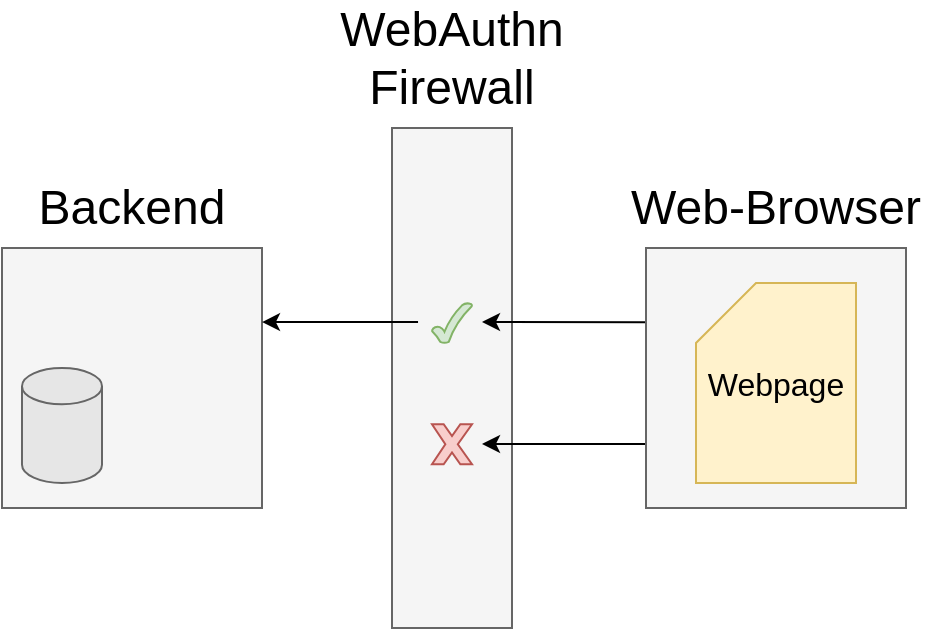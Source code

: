 <mxfile version="14.6.13" type="device"><diagram id="7t3TpQOkxmIEOThrlLYN" name="Page-1"><mxGraphModel dx="1155" dy="618" grid="1" gridSize="10" guides="1" tooltips="1" connect="1" arrows="1" fold="1" page="1" pageScale="1" pageWidth="850" pageHeight="1100" math="0" shadow="0"><root><mxCell id="0"/><mxCell id="1" parent="0"/><mxCell id="whO_wn3WvA1ll9CVyv5Z-7" value="" style="rounded=0;whiteSpace=wrap;html=1;fillColor=#f5f5f5;strokeColor=#666666;fontColor=#333333;" parent="1" vertex="1"><mxGeometry x="345" y="300" width="60" height="250" as="geometry"/></mxCell><mxCell id="whO_wn3WvA1ll9CVyv5Z-8" value="&lt;font style=&quot;font-size: 24px&quot;&gt;WebAuthn&lt;br&gt;Firewall&lt;/font&gt;" style="text;html=1;strokeColor=none;fillColor=none;align=center;verticalAlign=middle;whiteSpace=wrap;rounded=0;" parent="1" vertex="1"><mxGeometry x="310" y="250" width="130" height="30" as="geometry"/></mxCell><mxCell id="whO_wn3WvA1ll9CVyv5Z-9" value="" style="rounded=0;whiteSpace=wrap;html=1;fillColor=#f5f5f5;strokeColor=#666666;fontColor=#333333;" parent="1" vertex="1"><mxGeometry x="150" y="360" width="130" height="130" as="geometry"/></mxCell><mxCell id="whO_wn3WvA1ll9CVyv5Z-10" value="&lt;font style=&quot;font-size: 24px&quot;&gt;Backend&lt;/font&gt;" style="text;html=1;strokeColor=none;fillColor=none;align=center;verticalAlign=middle;whiteSpace=wrap;rounded=0;" parent="1" vertex="1"><mxGeometry x="150" y="330" width="130" height="20" as="geometry"/></mxCell><mxCell id="whO_wn3WvA1ll9CVyv5Z-11" value="" style="shape=cylinder3;whiteSpace=wrap;html=1;boundedLbl=1;backgroundOutline=1;size=9.069;strokeColor=#666666;fontColor=#333333;fillColor=#E6E6E6;" parent="1" vertex="1"><mxGeometry x="160" y="420" width="40" height="57.5" as="geometry"/></mxCell><mxCell id="whO_wn3WvA1ll9CVyv5Z-13" value="" style="endArrow=classic;html=1;exitX=0.001;exitY=0.754;exitDx=0;exitDy=0;exitPerimeter=0;" parent="1" edge="1" source="30UipiX_MAt0YcTEsGfO-1"><mxGeometry width="50" height="50" relative="1" as="geometry"><mxPoint x="460.98" y="458.01" as="sourcePoint"/><mxPoint x="390" y="458" as="targetPoint"/></mxGeometry></mxCell><mxCell id="whO_wn3WvA1ll9CVyv5Z-15" value="" style="endArrow=classic;html=1;entryX=1;entryY=0.285;entryDx=0;entryDy=0;entryPerimeter=0;exitX=0.217;exitY=0.388;exitDx=0;exitDy=0;exitPerimeter=0;" parent="1" edge="1" target="whO_wn3WvA1ll9CVyv5Z-9" source="whO_wn3WvA1ll9CVyv5Z-7"><mxGeometry width="50" height="50" relative="1" as="geometry"><mxPoint x="360.98" y="397.47" as="sourcePoint"/><mxPoint x="290" y="397" as="targetPoint"/></mxGeometry></mxCell><mxCell id="whO_wn3WvA1ll9CVyv5Z-16" value="" style="endArrow=classic;html=1;exitX=-0.001;exitY=0.286;exitDx=0;exitDy=0;exitPerimeter=0;" parent="1" edge="1" source="30UipiX_MAt0YcTEsGfO-1"><mxGeometry width="50" height="50" relative="1" as="geometry"><mxPoint x="460.98" y="397.21" as="sourcePoint"/><mxPoint x="390" y="397" as="targetPoint"/></mxGeometry></mxCell><mxCell id="whO_wn3WvA1ll9CVyv5Z-17" value="" style="verticalLabelPosition=bottom;verticalAlign=top;html=1;shape=mxgraph.basic.tick;fillColor=#d5e8d4;strokeColor=#82b366;" parent="1" vertex="1"><mxGeometry x="365" y="387.5" width="20" height="20" as="geometry"/></mxCell><mxCell id="whO_wn3WvA1ll9CVyv5Z-18" value="" style="verticalLabelPosition=bottom;verticalAlign=top;html=1;shape=mxgraph.basic.x;fillColor=#f8cecc;strokeColor=#b85450;" parent="1" vertex="1"><mxGeometry x="365" y="448.12" width="20" height="20" as="geometry"/></mxCell><mxCell id="30UipiX_MAt0YcTEsGfO-1" value="" style="rounded=0;whiteSpace=wrap;html=1;fillColor=#f5f5f5;strokeColor=#666666;fontColor=#333333;" vertex="1" parent="1"><mxGeometry x="472" y="360" width="130" height="130" as="geometry"/></mxCell><mxCell id="30UipiX_MAt0YcTEsGfO-2" value="&lt;font style=&quot;font-size: 24px&quot;&gt;Web-Browser&lt;/font&gt;" style="text;html=1;strokeColor=none;fillColor=none;align=center;verticalAlign=middle;whiteSpace=wrap;rounded=0;" vertex="1" parent="1"><mxGeometry x="462" y="330" width="150" height="20" as="geometry"/></mxCell><mxCell id="30UipiX_MAt0YcTEsGfO-3" value="&lt;font style=&quot;font-size: 16px&quot;&gt;Webpage&lt;/font&gt;" style="shape=card;whiteSpace=wrap;html=1;fillColor=#fff2cc;strokeColor=#d6b656;" vertex="1" parent="1"><mxGeometry x="497" y="377.5" width="80" height="100" as="geometry"/></mxCell></root></mxGraphModel></diagram></mxfile>